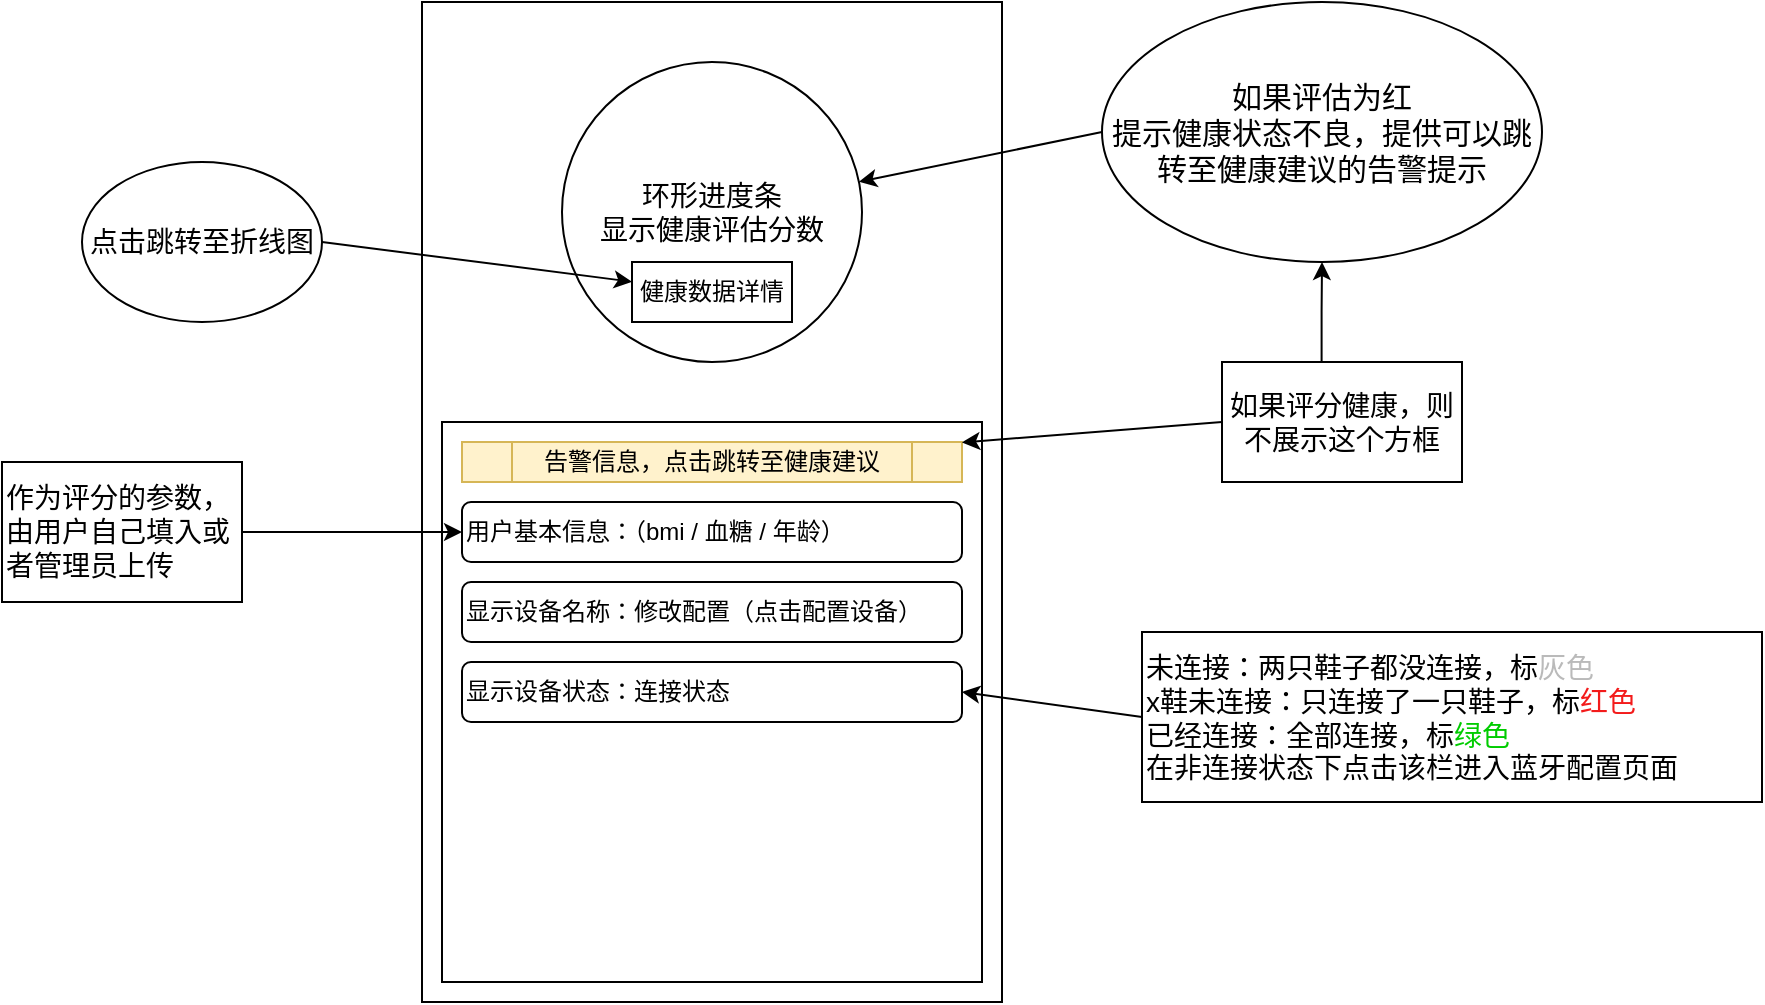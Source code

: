 <mxfile version="21.2.1" type="github">
  <diagram name="第 1 页" id="l1hzwmIRR9jf0Bb3zMCW">
    <mxGraphModel dx="1949" dy="762" grid="1" gridSize="10" guides="1" tooltips="1" connect="1" arrows="1" fold="1" page="1" pageScale="1" pageWidth="827" pageHeight="1169" background="none" math="0" shadow="0">
      <root>
        <mxCell id="0" />
        <mxCell id="1" parent="0" />
        <mxCell id="l1PFlF_tU-y6S5hCckUQ-2" value="" style="rounded=0;whiteSpace=wrap;html=1;" vertex="1" parent="1">
          <mxGeometry x="120" y="80" width="290" height="500" as="geometry" />
        </mxCell>
        <mxCell id="l1PFlF_tU-y6S5hCckUQ-3" value="&lt;font style=&quot;font-size: 14px;&quot;&gt;环形进度条&lt;br&gt;显示健康评估分数&lt;/font&gt;" style="ellipse;whiteSpace=wrap;html=1;aspect=fixed;" vertex="1" parent="1">
          <mxGeometry x="190" y="110" width="150" height="150" as="geometry" />
        </mxCell>
        <mxCell id="l1PFlF_tU-y6S5hCckUQ-5" value="" style="rounded=0;whiteSpace=wrap;html=1;" vertex="1" parent="1">
          <mxGeometry x="130" y="290" width="270" height="280" as="geometry" />
        </mxCell>
        <mxCell id="l1PFlF_tU-y6S5hCckUQ-7" value="显示设备名称：修改配置（点击配置设备）" style="rounded=1;whiteSpace=wrap;html=1;align=left;" vertex="1" parent="1">
          <mxGeometry x="140" y="370" width="250" height="30" as="geometry" />
        </mxCell>
        <mxCell id="l1PFlF_tU-y6S5hCckUQ-8" value="显示设备状态：连接状态" style="rounded=1;whiteSpace=wrap;html=1;align=left;" vertex="1" parent="1">
          <mxGeometry x="140" y="410" width="250" height="30" as="geometry" />
        </mxCell>
        <mxCell id="l1PFlF_tU-y6S5hCckUQ-9" value="用户基本信息：（bmi / 血糖 / 年龄）" style="rounded=1;whiteSpace=wrap;html=1;align=left;" vertex="1" parent="1">
          <mxGeometry x="140" y="330" width="250" height="30" as="geometry" />
        </mxCell>
        <mxCell id="l1PFlF_tU-y6S5hCckUQ-10" value="" style="endArrow=classic;html=1;rounded=0;exitX=0;exitY=0.5;exitDx=0;exitDy=0;" edge="1" parent="1" source="l1PFlF_tU-y6S5hCckUQ-11" target="l1PFlF_tU-y6S5hCckUQ-3">
          <mxGeometry width="50" height="50" relative="1" as="geometry">
            <mxPoint x="470" y="110" as="sourcePoint" />
            <mxPoint x="500" y="90" as="targetPoint" />
          </mxGeometry>
        </mxCell>
        <mxCell id="l1PFlF_tU-y6S5hCckUQ-11" value="&lt;font style=&quot;font-size: 15px;&quot;&gt;如果评估为红&lt;br&gt;提示健康状态不良，提供可以跳转至健康建议的告警提示&lt;/font&gt;" style="ellipse;whiteSpace=wrap;html=1;" vertex="1" parent="1">
          <mxGeometry x="460" y="80" width="220" height="130" as="geometry" />
        </mxCell>
        <mxCell id="l1PFlF_tU-y6S5hCckUQ-12" value="健康数据详情" style="rounded=0;whiteSpace=wrap;html=1;" vertex="1" parent="1">
          <mxGeometry x="225" y="210" width="80" height="30" as="geometry" />
        </mxCell>
        <mxCell id="l1PFlF_tU-y6S5hCckUQ-13" value="" style="endArrow=classic;html=1;rounded=0;exitX=1;exitY=0.5;exitDx=0;exitDy=0;" edge="1" parent="1" source="l1PFlF_tU-y6S5hCckUQ-15" target="l1PFlF_tU-y6S5hCckUQ-12">
          <mxGeometry width="50" height="50" relative="1" as="geometry">
            <mxPoint x="460" y="240" as="sourcePoint" />
            <mxPoint x="510" y="190" as="targetPoint" />
          </mxGeometry>
        </mxCell>
        <mxCell id="l1PFlF_tU-y6S5hCckUQ-15" value="&lt;font style=&quot;font-size: 14px;&quot;&gt;点击跳转至折线图&lt;/font&gt;" style="ellipse;whiteSpace=wrap;html=1;" vertex="1" parent="1">
          <mxGeometry x="-50" y="160" width="120" height="80" as="geometry" />
        </mxCell>
        <mxCell id="l1PFlF_tU-y6S5hCckUQ-16" value="告警信息，点击跳转至健康建议" style="shape=process;whiteSpace=wrap;html=1;backgroundOutline=1;fillColor=#fff2cc;strokeColor=#d6b656;" vertex="1" parent="1">
          <mxGeometry x="140" y="300" width="250" height="20" as="geometry" />
        </mxCell>
        <mxCell id="l1PFlF_tU-y6S5hCckUQ-19" value="" style="edgeStyle=orthogonalEdgeStyle;rounded=0;orthogonalLoop=1;jettySize=auto;html=1;exitX=0.415;exitY=0.025;exitDx=0;exitDy=0;exitPerimeter=0;" edge="1" parent="1" source="l1PFlF_tU-y6S5hCckUQ-21" target="l1PFlF_tU-y6S5hCckUQ-11">
          <mxGeometry relative="1" as="geometry">
            <mxPoint x="570" y="250" as="sourcePoint" />
          </mxGeometry>
        </mxCell>
        <mxCell id="l1PFlF_tU-y6S5hCckUQ-18" value="" style="endArrow=classic;html=1;rounded=0;exitX=0;exitY=0.5;exitDx=0;exitDy=0;" edge="1" parent="1" source="l1PFlF_tU-y6S5hCckUQ-21" target="l1PFlF_tU-y6S5hCckUQ-16">
          <mxGeometry width="50" height="50" relative="1" as="geometry">
            <mxPoint x="510.0" y="290" as="sourcePoint" />
            <mxPoint x="490" y="260" as="targetPoint" />
          </mxGeometry>
        </mxCell>
        <mxCell id="l1PFlF_tU-y6S5hCckUQ-21" value="&lt;font style=&quot;font-size: 14px;&quot;&gt;如果评分健康，则不展示这个方框&lt;/font&gt;" style="rounded=0;whiteSpace=wrap;html=1;" vertex="1" parent="1">
          <mxGeometry x="520" y="260" width="120" height="60" as="geometry" />
        </mxCell>
        <mxCell id="l1PFlF_tU-y6S5hCckUQ-23" value="&lt;font style=&quot;font-size: 14px;&quot;&gt;未连接：两只鞋子都没连接，标&lt;font style=&quot;font-size: 14px;&quot; color=&quot;#bababa&quot;&gt;灰色&lt;/font&gt;&lt;br&gt;x鞋未连接：只连接了一只鞋子，标&lt;font style=&quot;font-size: 14px;&quot; color=&quot;#f31b1b&quot;&gt;红色&lt;/font&gt;&lt;br&gt;已经连接：全部连接，标&lt;font style=&quot;font-size: 14px;&quot;&gt;&lt;font color=&quot;#00cc00&quot;&gt;绿色&lt;/font&gt;&lt;br&gt;在非连接状态下点击该栏进入蓝牙配置页面&lt;br&gt;&lt;/font&gt;&lt;/font&gt;" style="rounded=0;whiteSpace=wrap;html=1;align=left;" vertex="1" parent="1">
          <mxGeometry x="480" y="395" width="310" height="85" as="geometry" />
        </mxCell>
        <mxCell id="l1PFlF_tU-y6S5hCckUQ-24" value="" style="endArrow=classic;html=1;rounded=0;exitX=0;exitY=0.5;exitDx=0;exitDy=0;entryX=1;entryY=0.5;entryDx=0;entryDy=0;" edge="1" parent="1" source="l1PFlF_tU-y6S5hCckUQ-23" target="l1PFlF_tU-y6S5hCckUQ-8">
          <mxGeometry width="50" height="50" relative="1" as="geometry">
            <mxPoint x="320" y="350" as="sourcePoint" />
            <mxPoint x="370" y="300" as="targetPoint" />
          </mxGeometry>
        </mxCell>
        <mxCell id="l1PFlF_tU-y6S5hCckUQ-25" value="&lt;font style=&quot;font-size: 14px;&quot;&gt;作为评分的参数，由用户自己填入或者管理员上传&lt;/font&gt;" style="rounded=0;whiteSpace=wrap;html=1;align=left;" vertex="1" parent="1">
          <mxGeometry x="-90" y="310" width="120" height="70" as="geometry" />
        </mxCell>
        <mxCell id="l1PFlF_tU-y6S5hCckUQ-28" value="" style="endArrow=classic;html=1;rounded=0;exitX=1;exitY=0.5;exitDx=0;exitDy=0;entryX=0;entryY=0.5;entryDx=0;entryDy=0;" edge="1" parent="1" source="l1PFlF_tU-y6S5hCckUQ-25" target="l1PFlF_tU-y6S5hCckUQ-9">
          <mxGeometry width="50" height="50" relative="1" as="geometry">
            <mxPoint x="310" y="350" as="sourcePoint" />
            <mxPoint x="360" y="300" as="targetPoint" />
          </mxGeometry>
        </mxCell>
      </root>
    </mxGraphModel>
  </diagram>
</mxfile>

